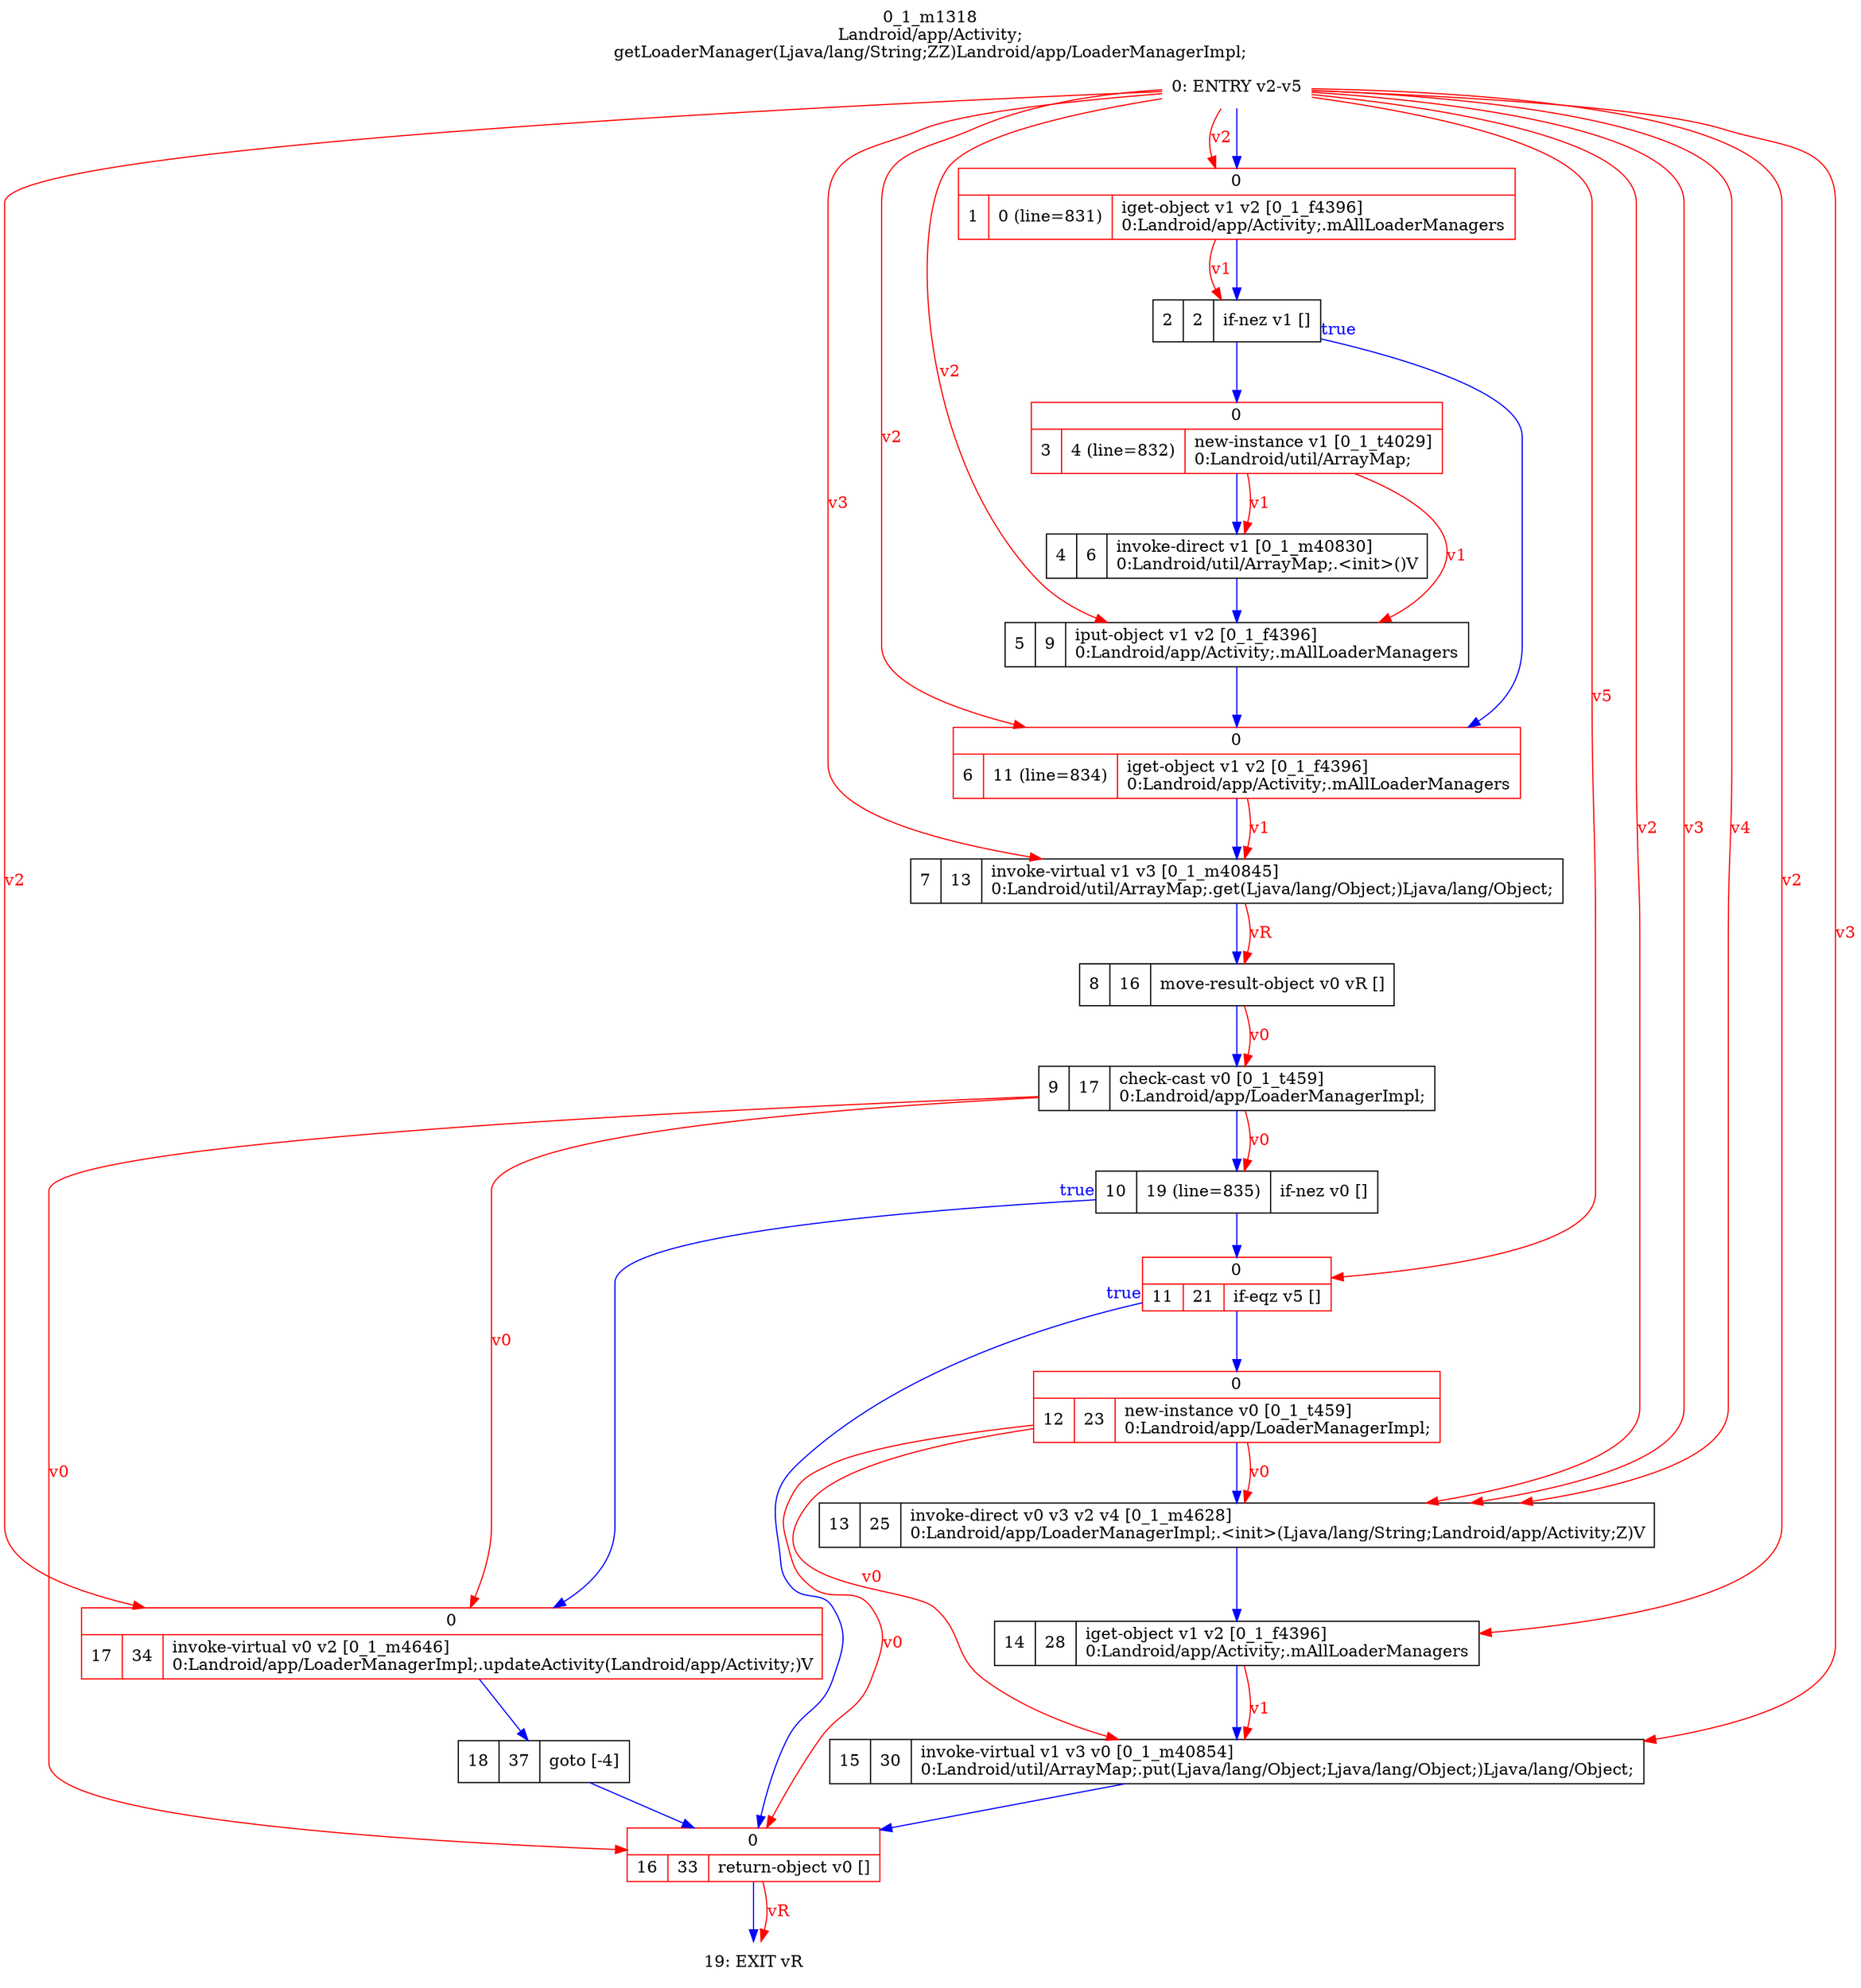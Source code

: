 digraph G {
rankdir=UD;
labelloc=t;
label="0_1_m1318\nLandroid/app/Activity;
getLoaderManager(Ljava/lang/String;ZZ)Landroid/app/LoaderManagerImpl;";
0[label="0: ENTRY v2-v5",shape=plaintext];
1[label="{0|{1|0 (line=831)|iget-object v1 v2 [0_1_f4396]\l0:Landroid/app/Activity;.mAllLoaderManagers\l}}",shape=record, color=red];
2[label="2|2|if-nez v1 []\l",shape=record];
3[label="{0|{3|4 (line=832)|new-instance v1 [0_1_t4029]\l0:Landroid/util/ArrayMap;\l}}",shape=record, color=red];
4[label="4|6|invoke-direct v1 [0_1_m40830]\l0:Landroid/util/ArrayMap;.\<init\>()V\l",shape=record,URL="0_1_m40830.dot"];
5[label="5|9|iput-object v1 v2 [0_1_f4396]\l0:Landroid/app/Activity;.mAllLoaderManagers\l",shape=record];
6[label="{0|{6|11 (line=834)|iget-object v1 v2 [0_1_f4396]\l0:Landroid/app/Activity;.mAllLoaderManagers\l}}",shape=record, color=red];
7[label="7|13|invoke-virtual v1 v3 [0_1_m40845]\l0:Landroid/util/ArrayMap;.get(Ljava/lang/Object;)Ljava/lang/Object;\l",shape=record,URL="0_1_m40845.dot"];
8[label="8|16|move-result-object v0 vR []\l",shape=record];
9[label="9|17|check-cast v0 [0_1_t459]\l0:Landroid/app/LoaderManagerImpl;\l",shape=record];
10[label="10|19 (line=835)|if-nez v0 []\l",shape=record];
11[label="{0|{11|21|if-eqz v5 []\l}}",shape=record, color=red];
12[label="{0|{12|23|new-instance v0 [0_1_t459]\l0:Landroid/app/LoaderManagerImpl;\l}}",shape=record, color=red];
13[label="13|25|invoke-direct v0 v3 v2 v4 [0_1_m4628]\l0:Landroid/app/LoaderManagerImpl;.\<init\>(Ljava/lang/String;Landroid/app/Activity;Z)V\l",shape=record,URL="0_1_m4628.dot"];
14[label="14|28|iget-object v1 v2 [0_1_f4396]\l0:Landroid/app/Activity;.mAllLoaderManagers\l",shape=record];
15[label="15|30|invoke-virtual v1 v3 v0 [0_1_m40854]\l0:Landroid/util/ArrayMap;.put(Ljava/lang/Object;Ljava/lang/Object;)Ljava/lang/Object;\l",shape=record,URL="0_1_m40854.dot"];
16[label="{0|{16|33|return-object v0 []\l}}",shape=record, color=red];
17[label="{0|{17|34|invoke-virtual v0 v2 [0_1_m4646]\l0:Landroid/app/LoaderManagerImpl;.updateActivity(Landroid/app/Activity;)V\l}}",shape=record,URL="0_1_m4646.dot", color=red];
18[label="18|37|goto [-4]\l",shape=record];
19[label="19: EXIT vR",shape=plaintext];
0->1 [color=blue, fontcolor=blue,weight=100, taillabel=""];
1->2 [color=blue, fontcolor=blue,weight=100, taillabel=""];
2->6 [color=blue, fontcolor=blue,weight=10, taillabel="true"];
2->3 [color=blue, fontcolor=blue,weight=100, taillabel=""];
3->4 [color=blue, fontcolor=blue,weight=100, taillabel=""];
4->5 [color=blue, fontcolor=blue,weight=100, taillabel=""];
5->6 [color=blue, fontcolor=blue,weight=100, taillabel=""];
6->7 [color=blue, fontcolor=blue,weight=100, taillabel=""];
7->8 [color=blue, fontcolor=blue,weight=100, taillabel=""];
8->9 [color=blue, fontcolor=blue,weight=100, taillabel=""];
9->10 [color=blue, fontcolor=blue,weight=100, taillabel=""];
10->17 [color=blue, fontcolor=blue,weight=10, taillabel="true"];
10->11 [color=blue, fontcolor=blue,weight=100, taillabel=""];
11->16 [color=blue, fontcolor=blue,weight=10, taillabel="true"];
11->12 [color=blue, fontcolor=blue,weight=100, taillabel=""];
12->13 [color=blue, fontcolor=blue,weight=100, taillabel=""];
13->14 [color=blue, fontcolor=blue,weight=100, taillabel=""];
14->15 [color=blue, fontcolor=blue,weight=100, taillabel=""];
15->16 [color=blue, fontcolor=blue,weight=100, taillabel=""];
16->19 [color=blue, fontcolor=blue,weight=100, taillabel=""];
17->18 [color=blue, fontcolor=blue,weight=100, taillabel=""];
18->16 [color=blue, fontcolor=blue,weight=100, taillabel=""];
0->1 [color=red, fontcolor=red, label="v2"];
1->2 [color=red, fontcolor=red, label="v1"];
3->4 [color=red, fontcolor=red, label="v1"];
0->5 [color=red, fontcolor=red, label="v2"];
3->5 [color=red, fontcolor=red, label="v1"];
0->6 [color=red, fontcolor=red, label="v2"];
0->7 [color=red, fontcolor=red, label="v3"];
6->7 [color=red, fontcolor=red, label="v1"];
7->8 [color=red, fontcolor=red, label="vR"];
8->9 [color=red, fontcolor=red, label="v0"];
9->10 [color=red, fontcolor=red, label="v0"];
0->11 [color=red, fontcolor=red, label="v5"];
0->13 [color=red, fontcolor=red, label="v2"];
0->13 [color=red, fontcolor=red, label="v3"];
0->13 [color=red, fontcolor=red, label="v4"];
12->13 [color=red, fontcolor=red, label="v0"];
0->14 [color=red, fontcolor=red, label="v2"];
0->15 [color=red, fontcolor=red, label="v3"];
12->15 [color=red, fontcolor=red, label="v0"];
14->15 [color=red, fontcolor=red, label="v1"];
9->16 [color=red, fontcolor=red, label="v0"];
12->16 [color=red, fontcolor=red, label="v0"];
0->17 [color=red, fontcolor=red, label="v2"];
9->17 [color=red, fontcolor=red, label="v0"];
16->19 [color=red, fontcolor=red, label="vR"];
}
